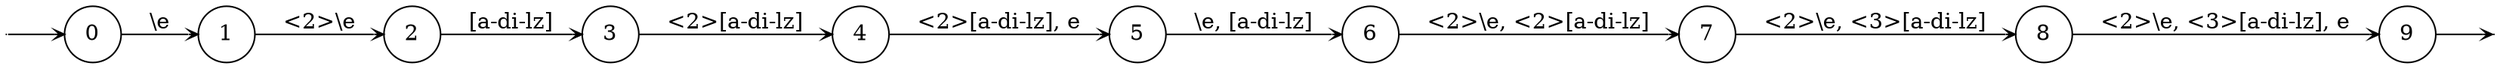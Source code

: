 digraph
{
  vcsn_context = "nullableset<letterset<char_letters(abcdefghijklmnopqrstuvwxyz)>>, z"
  rankdir = LR
  edge [arrowhead = vee, arrowsize = .6]
  {
    node [shape = point, width = 0]
    I0
    F9
  }
  {
    node [shape = circle, style = rounded, width = 0.5]
    0
    1
    2
    3
    4
    5
    6
    7
    8
    9
  }
  I0 -> 0
  0 -> 1 [label = "\\e"]
  1 -> 2 [label = "<2>\\e"]
  2 -> 3 [label = "[a-di-lz]"]
  3 -> 4 [label = "<2>[a-di-lz]"]
  4 -> 5 [label = "<2>[a-di-lz], e"]
  5 -> 6 [label = "\\e, [a-di-lz]"]
  6 -> 7 [label = "<2>\\e, <2>[a-di-lz]"]
  7 -> 8 [label = "<2>\\e, <3>[a-di-lz]"]
  8 -> 9 [label = "<2>\\e, <3>[a-di-lz], e"]
  9 -> F9
}
